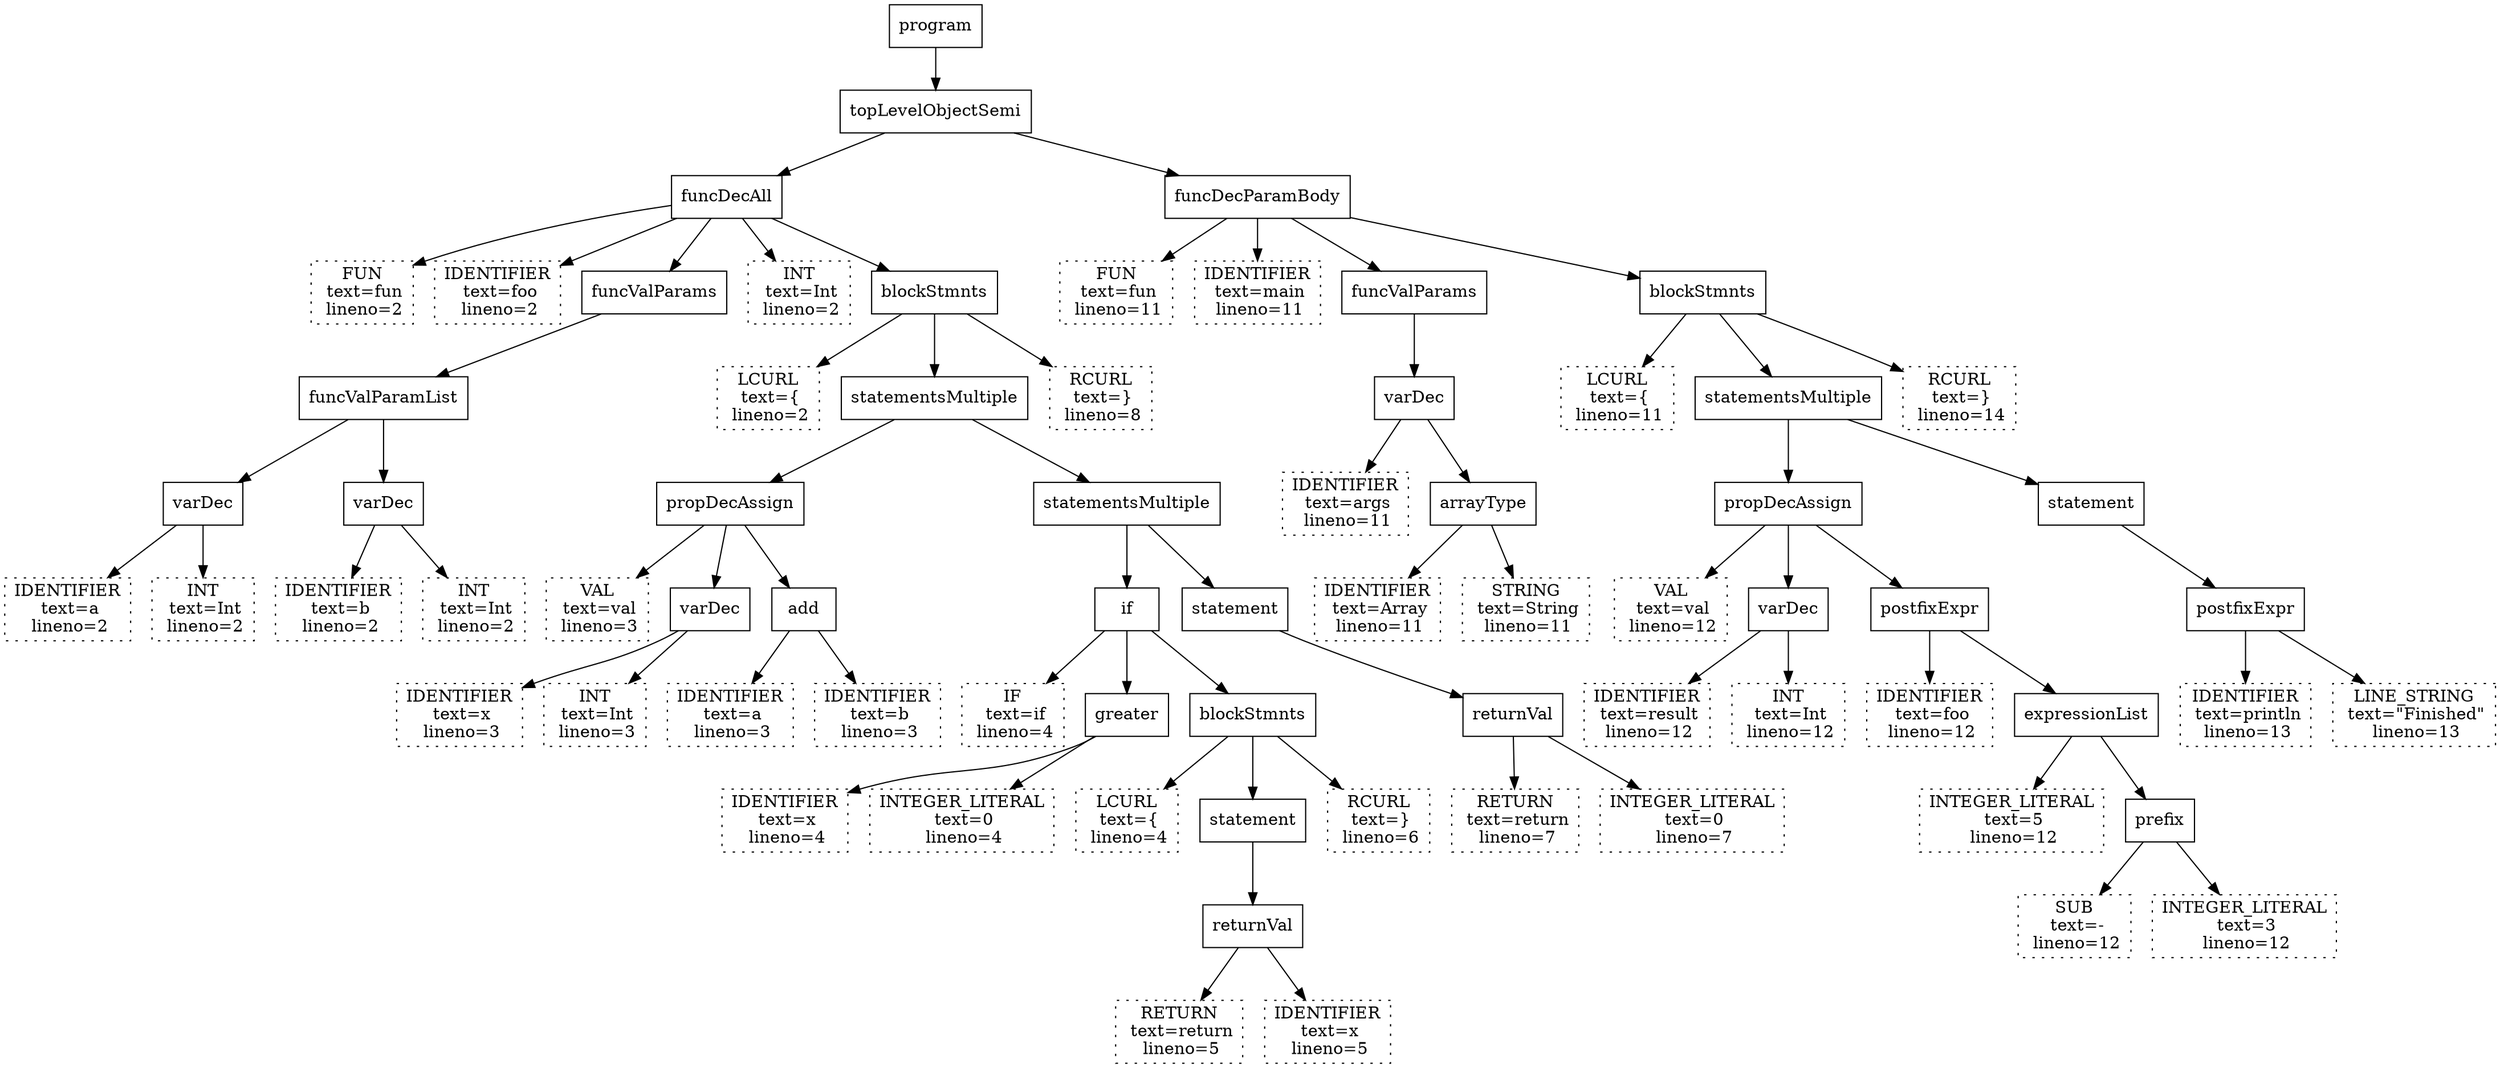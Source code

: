 digraph {
N104[shape=box];
N104[shape=box label="program"];
N104 -> N103;
N103[shape=box];
N103[shape=box label="topLevelObjectSemi"];
N103 -> N57;
N103 -> N101;
N57[shape=box];
N57[shape=box label="funcDecAll"];
N57 -> N1;
N57 -> N2;
N57 -> N15;
N57 -> N17;
N57 -> N56;
N1[shape=box];
N1[shape=box style=dotted label="FUN\n text=fun\n lineno=2"];
N2[shape=box];
N2[shape=box style=dotted label="IDENTIFIER\n text=foo\n lineno=2"];
N15[shape=box];
N15[shape=box label="funcValParams"];
N15 -> N14;
N14[shape=box];
N14[shape=box label="funcValParamList"];
N14 -> N8;
N14 -> N13;
N8[shape=box];
N8[shape=box label="varDec"];
N8 -> N4;
N8 -> N6;
N4[shape=box];
N4[shape=box style=dotted label="IDENTIFIER\n text=a\n lineno=2"];
N6[shape=box];
N6[shape=box style=dotted label="INT\n text=Int\n lineno=2"];
N13[shape=box];
N13[shape=box label="varDec"];
N13 -> N9;
N13 -> N11;
N9[shape=box];
N9[shape=box style=dotted label="IDENTIFIER\n text=b\n lineno=2"];
N11[shape=box];
N11[shape=box style=dotted label="INT\n text=Int\n lineno=2"];
N17[shape=box];
N17[shape=box style=dotted label="INT\n text=Int\n lineno=2"];
N56[shape=box];
N56[shape=box label="blockStmnts"];
N56 -> N18;
N56 -> N55;
N56 -> N52;
N18[shape=box];
N18[shape=box style=dotted label="LCURL\n text=\{\n lineno=2"];
N55[shape=box];
N55[shape=box label="statementsMultiple"];
N55 -> N30;
N55 -> N54;
N30[shape=box];
N30[shape=box label="propDecAssign"];
N30 -> N19;
N30 -> N24;
N30 -> N29;
N19[shape=box];
N19[shape=box style=dotted label="VAL\n text=val\n lineno=3"];
N24[shape=box];
N24[shape=box label="varDec"];
N24 -> N20;
N24 -> N22;
N20[shape=box];
N20[shape=box style=dotted label="IDENTIFIER\n text=x\n lineno=3"];
N22[shape=box];
N22[shape=box style=dotted label="INT\n text=Int\n lineno=3"];
N29[shape=box];
N29[shape=box label="add"];
N29 -> N25;
N29 -> N27;
N25[shape=box];
N25[shape=box style=dotted label="IDENTIFIER\n text=a\n lineno=3"];
N27[shape=box];
N27[shape=box style=dotted label="IDENTIFIER\n text=b\n lineno=3"];
N54[shape=box];
N54[shape=box label="statementsMultiple"];
N54 -> N47;
N54 -> N53;
N47[shape=box];
N47[shape=box label="if"];
N47 -> N31;
N47 -> N37;
N47 -> N45;
N31[shape=box];
N31[shape=box style=dotted label="IF\n text=if\n lineno=4"];
N37[shape=box];
N37[shape=box label="greater"];
N37 -> N33;
N37 -> N35;
N33[shape=box];
N33[shape=box style=dotted label="IDENTIFIER\n text=x\n lineno=4"];
N35[shape=box];
N35[shape=box style=dotted label="INTEGER_LITERAL\n text=0\n lineno=4"];
N45[shape=box];
N45[shape=box label="blockStmnts"];
N45 -> N38;
N45 -> N44;
N45 -> N43;
N38[shape=box];
N38[shape=box style=dotted label="LCURL\n text=\{\n lineno=4"];
N44[shape=box];
N44[shape=box label="statement"];
N44 -> N42;
N42[shape=box];
N42[shape=box label="returnVal"];
N42 -> N39;
N42 -> N40;
N39[shape=box];
N39[shape=box style=dotted label="RETURN\n text=return\n lineno=5"];
N40[shape=box];
N40[shape=box style=dotted label="IDENTIFIER\n text=x\n lineno=5"];
N43[shape=box];
N43[shape=box style=dotted label="RCURL\n text=\}\n lineno=6"];
N53[shape=box];
N53[shape=box label="statement"];
N53 -> N51;
N51[shape=box];
N51[shape=box label="returnVal"];
N51 -> N48;
N51 -> N49;
N48[shape=box];
N48[shape=box style=dotted label="RETURN\n text=return\n lineno=7"];
N49[shape=box];
N49[shape=box style=dotted label="INTEGER_LITERAL\n text=0\n lineno=7"];
N52[shape=box];
N52[shape=box style=dotted label="RCURL\n text=\}\n lineno=8"];
N101[shape=box];
N101[shape=box label="funcDecParamBody"];
N101 -> N59;
N101 -> N60;
N101 -> N71;
N101 -> N100;
N59[shape=box];
N59[shape=box style=dotted label="FUN\n text=fun\n lineno=11"];
N60[shape=box];
N60[shape=box style=dotted label="IDENTIFIER\n text=main\n lineno=11"];
N71[shape=box];
N71[shape=box label="funcValParams"];
N71 -> N70;
N70[shape=box];
N70[shape=box label="varDec"];
N70 -> N62;
N70 -> N68;
N62[shape=box];
N62[shape=box style=dotted label="IDENTIFIER\n text=args\n lineno=11"];
N68[shape=box];
N68[shape=box label="arrayType"];
N68 -> N64;
N68 -> N66;
N64[shape=box];
N64[shape=box style=dotted label="IDENTIFIER\n text=Array\n lineno=11"];
N66[shape=box];
N66[shape=box style=dotted label="STRING\n text=String\n lineno=11"];
N100[shape=box];
N100[shape=box label="blockStmnts"];
N100 -> N72;
N100 -> N99;
N100 -> N97;
N72[shape=box];
N72[shape=box style=dotted label="LCURL\n text=\{\n lineno=11"];
N99[shape=box];
N99[shape=box label="statementsMultiple"];
N99 -> N90;
N99 -> N98;
N90[shape=box];
N90[shape=box label="propDecAssign"];
N90 -> N73;
N90 -> N78;
N90 -> N88;
N73[shape=box];
N73[shape=box style=dotted label="VAL\n text=val\n lineno=12"];
N78[shape=box];
N78[shape=box label="varDec"];
N78 -> N74;
N78 -> N76;
N74[shape=box];
N74[shape=box style=dotted label="IDENTIFIER\n text=result\n lineno=12"];
N76[shape=box];
N76[shape=box style=dotted label="INT\n text=Int\n lineno=12"];
N88[shape=box];
N88[shape=box label="postfixExpr"];
N88 -> N79;
N88 -> N87;
N79[shape=box];
N79[shape=box style=dotted label="IDENTIFIER\n text=foo\n lineno=12"];
N87[shape=box];
N87[shape=box label="expressionList"];
N87 -> N81;
N87 -> N86;
N81[shape=box];
N81[shape=box style=dotted label="INTEGER_LITERAL\n text=5\n lineno=12"];
N86[shape=box];
N86[shape=box label="prefix"];
N86 -> N83;
N86 -> N84;
N83[shape=box];
N83[shape=box style=dotted label="SUB\n text=-\n lineno=12"];
N84[shape=box];
N84[shape=box style=dotted label="INTEGER_LITERAL\n text=3\n lineno=12"];
N98[shape=box];
N98[shape=box label="statement"];
N98 -> N95;
N95[shape=box];
N95[shape=box label="postfixExpr"];
N95 -> N91;
N95 -> N93;
N91[shape=box];
N91[shape=box style=dotted label="IDENTIFIER\n text=println\n lineno=13"];
N93[shape=box];
N93[shape=box style=dotted label="LINE_STRING\n text=\"Finished\"\n lineno=13"];
N97[shape=box];
N97[shape=box style=dotted label="RCURL\n text=\}\n lineno=14"];
}